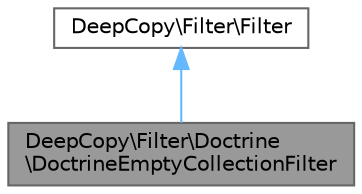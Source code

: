 digraph "DeepCopy\Filter\Doctrine\DoctrineEmptyCollectionFilter"
{
 // LATEX_PDF_SIZE
  bgcolor="transparent";
  edge [fontname=Helvetica,fontsize=10,labelfontname=Helvetica,labelfontsize=10];
  node [fontname=Helvetica,fontsize=10,shape=box,height=0.2,width=0.4];
  Node1 [id="Node000001",label="DeepCopy\\Filter\\Doctrine\l\\DoctrineEmptyCollectionFilter",height=0.2,width=0.4,color="gray40", fillcolor="grey60", style="filled", fontcolor="black",tooltip=" "];
  Node2 -> Node1 [id="edge1_Node000001_Node000002",dir="back",color="steelblue1",style="solid",tooltip=" "];
  Node2 [id="Node000002",label="DeepCopy\\Filter\\Filter",height=0.2,width=0.4,color="gray40", fillcolor="white", style="filled",URL="$interfaceDeepCopy_1_1Filter_1_1Filter.html",tooltip=" "];
}
